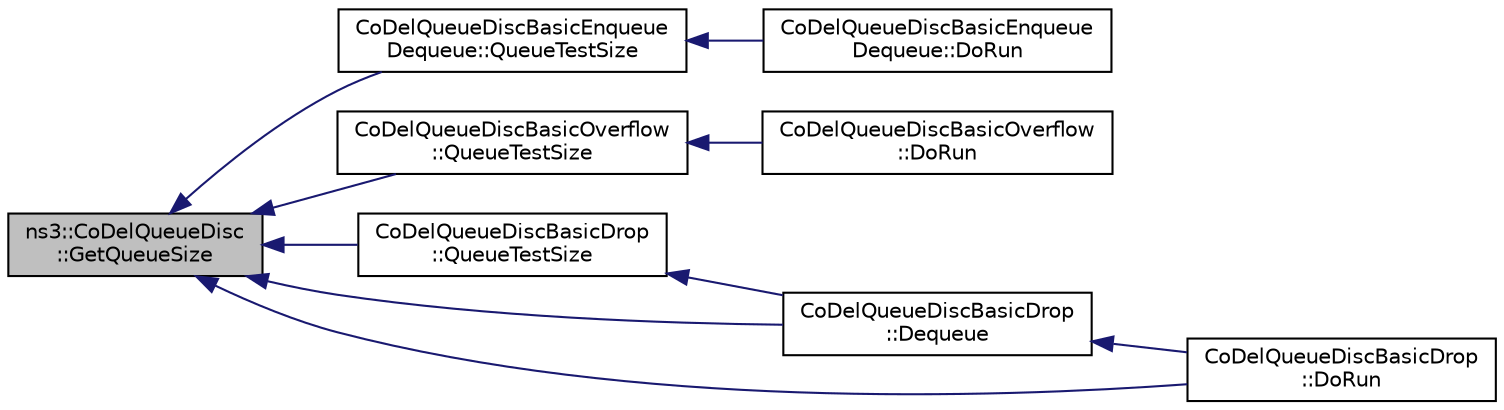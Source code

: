 digraph "ns3::CoDelQueueDisc::GetQueueSize"
{
  edge [fontname="Helvetica",fontsize="10",labelfontname="Helvetica",labelfontsize="10"];
  node [fontname="Helvetica",fontsize="10",shape=record];
  rankdir="LR";
  Node1 [label="ns3::CoDelQueueDisc\l::GetQueueSize",height=0.2,width=0.4,color="black", fillcolor="grey75", style="filled", fontcolor="black"];
  Node1 -> Node2 [dir="back",color="midnightblue",fontsize="10",style="solid"];
  Node2 [label="CoDelQueueDiscBasicEnqueue\lDequeue::QueueTestSize",height=0.2,width=0.4,color="black", fillcolor="white", style="filled",URL="$db/df4/classCoDelQueueDiscBasicEnqueueDequeue.html#abd4b321f709f67998f635c2f6567b993"];
  Node2 -> Node3 [dir="back",color="midnightblue",fontsize="10",style="solid"];
  Node3 [label="CoDelQueueDiscBasicEnqueue\lDequeue::DoRun",height=0.2,width=0.4,color="black", fillcolor="white", style="filled",URL="$db/df4/classCoDelQueueDiscBasicEnqueueDequeue.html#a4bfd4d8f3da3c1cca119abd359d5f590",tooltip="Implementation to actually run this TestCase. "];
  Node1 -> Node4 [dir="back",color="midnightblue",fontsize="10",style="solid"];
  Node4 [label="CoDelQueueDiscBasicOverflow\l::QueueTestSize",height=0.2,width=0.4,color="black", fillcolor="white", style="filled",URL="$d5/d7f/classCoDelQueueDiscBasicOverflow.html#aeb7cd13596fa7241fba47a6dff735fc0"];
  Node4 -> Node5 [dir="back",color="midnightblue",fontsize="10",style="solid"];
  Node5 [label="CoDelQueueDiscBasicOverflow\l::DoRun",height=0.2,width=0.4,color="black", fillcolor="white", style="filled",URL="$d5/d7f/classCoDelQueueDiscBasicOverflow.html#a902879310f02ffebbdf420e3de3daaad",tooltip="Implementation to actually run this TestCase. "];
  Node1 -> Node6 [dir="back",color="midnightblue",fontsize="10",style="solid"];
  Node6 [label="CoDelQueueDiscBasicDrop\l::QueueTestSize",height=0.2,width=0.4,color="black", fillcolor="white", style="filled",URL="$de/d26/classCoDelQueueDiscBasicDrop.html#a61137d83489ec151993b89863f9928c4"];
  Node6 -> Node7 [dir="back",color="midnightblue",fontsize="10",style="solid"];
  Node7 [label="CoDelQueueDiscBasicDrop\l::Dequeue",height=0.2,width=0.4,color="black", fillcolor="white", style="filled",URL="$de/d26/classCoDelQueueDiscBasicDrop.html#ab858662db8af1c6f181bd0d01d44ce48"];
  Node7 -> Node8 [dir="back",color="midnightblue",fontsize="10",style="solid"];
  Node8 [label="CoDelQueueDiscBasicDrop\l::DoRun",height=0.2,width=0.4,color="black", fillcolor="white", style="filled",URL="$de/d26/classCoDelQueueDiscBasicDrop.html#ac7338aa80772388f2e8cadb8d975ac13",tooltip="Implementation to actually run this TestCase. "];
  Node1 -> Node8 [dir="back",color="midnightblue",fontsize="10",style="solid"];
  Node1 -> Node7 [dir="back",color="midnightblue",fontsize="10",style="solid"];
}
